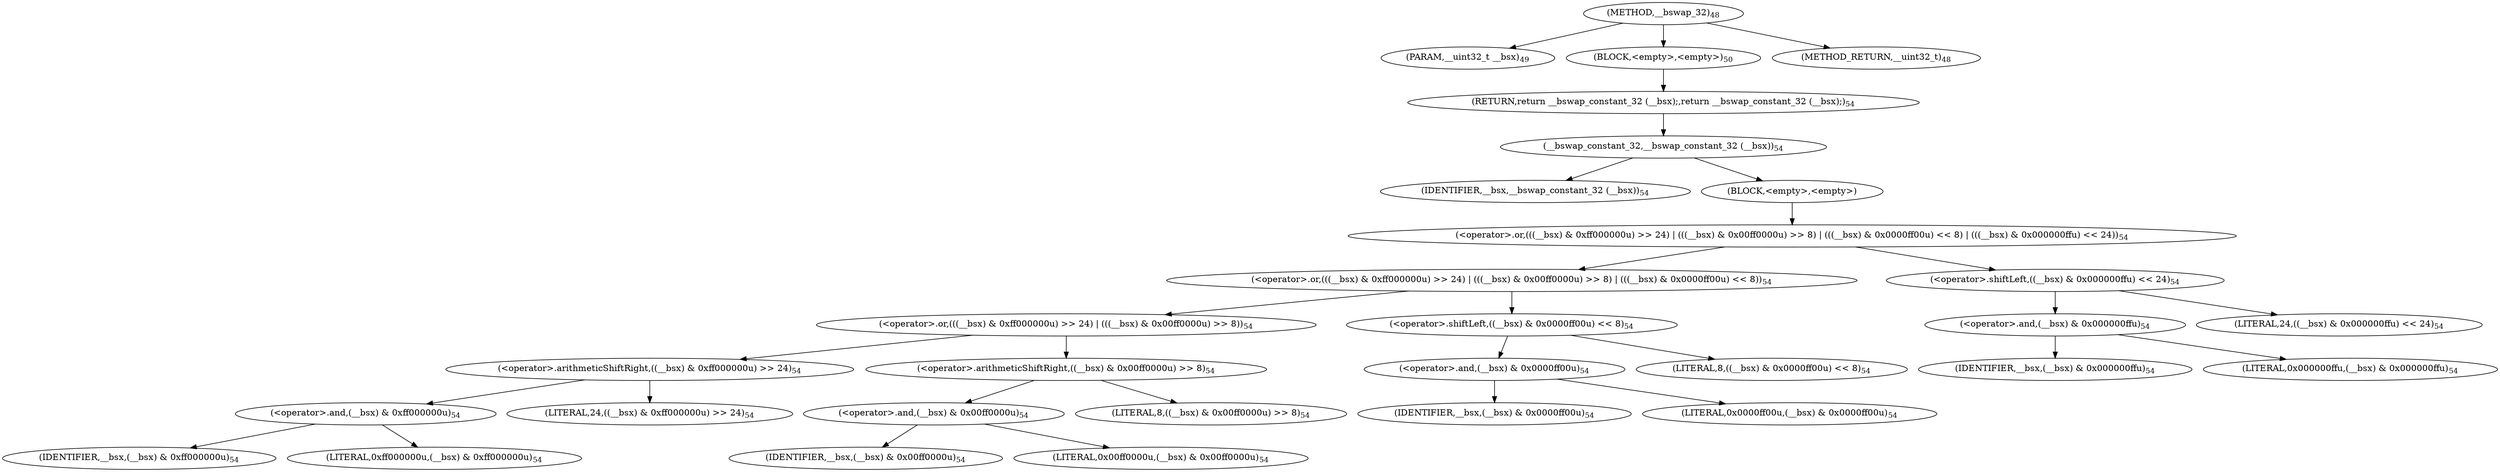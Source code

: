 digraph "__bswap_32" {  
"21689" [label = <(METHOD,__bswap_32)<SUB>48</SUB>> ]
"21690" [label = <(PARAM,__uint32_t __bsx)<SUB>49</SUB>> ]
"21691" [label = <(BLOCK,&lt;empty&gt;,&lt;empty&gt;)<SUB>50</SUB>> ]
"21692" [label = <(RETURN,return __bswap_constant_32 (__bsx);,return __bswap_constant_32 (__bsx);)<SUB>54</SUB>> ]
"21693" [label = <(__bswap_constant_32,__bswap_constant_32 (__bsx))<SUB>54</SUB>> ]
"21694" [label = <(IDENTIFIER,__bsx,__bswap_constant_32 (__bsx))<SUB>54</SUB>> ]
"21695" [label = <(BLOCK,&lt;empty&gt;,&lt;empty&gt;)> ]
"21696" [label = <(&lt;operator&gt;.or,(((__bsx) &amp; 0xff000000u) &gt;&gt; 24) | (((__bsx) &amp; 0x00ff0000u) &gt;&gt; 8) | (((__bsx) &amp; 0x0000ff00u) &lt;&lt; 8) | (((__bsx) &amp; 0x000000ffu) &lt;&lt; 24))<SUB>54</SUB>> ]
"21697" [label = <(&lt;operator&gt;.or,(((__bsx) &amp; 0xff000000u) &gt;&gt; 24) | (((__bsx) &amp; 0x00ff0000u) &gt;&gt; 8) | (((__bsx) &amp; 0x0000ff00u) &lt;&lt; 8))<SUB>54</SUB>> ]
"21698" [label = <(&lt;operator&gt;.or,(((__bsx) &amp; 0xff000000u) &gt;&gt; 24) | (((__bsx) &amp; 0x00ff0000u) &gt;&gt; 8))<SUB>54</SUB>> ]
"21699" [label = <(&lt;operator&gt;.arithmeticShiftRight,((__bsx) &amp; 0xff000000u) &gt;&gt; 24)<SUB>54</SUB>> ]
"21700" [label = <(&lt;operator&gt;.and,(__bsx) &amp; 0xff000000u)<SUB>54</SUB>> ]
"21701" [label = <(IDENTIFIER,__bsx,(__bsx) &amp; 0xff000000u)<SUB>54</SUB>> ]
"21702" [label = <(LITERAL,0xff000000u,(__bsx) &amp; 0xff000000u)<SUB>54</SUB>> ]
"21703" [label = <(LITERAL,24,((__bsx) &amp; 0xff000000u) &gt;&gt; 24)<SUB>54</SUB>> ]
"21704" [label = <(&lt;operator&gt;.arithmeticShiftRight,((__bsx) &amp; 0x00ff0000u) &gt;&gt; 8)<SUB>54</SUB>> ]
"21705" [label = <(&lt;operator&gt;.and,(__bsx) &amp; 0x00ff0000u)<SUB>54</SUB>> ]
"21706" [label = <(IDENTIFIER,__bsx,(__bsx) &amp; 0x00ff0000u)<SUB>54</SUB>> ]
"21707" [label = <(LITERAL,0x00ff0000u,(__bsx) &amp; 0x00ff0000u)<SUB>54</SUB>> ]
"21708" [label = <(LITERAL,8,((__bsx) &amp; 0x00ff0000u) &gt;&gt; 8)<SUB>54</SUB>> ]
"21709" [label = <(&lt;operator&gt;.shiftLeft,((__bsx) &amp; 0x0000ff00u) &lt;&lt; 8)<SUB>54</SUB>> ]
"21710" [label = <(&lt;operator&gt;.and,(__bsx) &amp; 0x0000ff00u)<SUB>54</SUB>> ]
"21711" [label = <(IDENTIFIER,__bsx,(__bsx) &amp; 0x0000ff00u)<SUB>54</SUB>> ]
"21712" [label = <(LITERAL,0x0000ff00u,(__bsx) &amp; 0x0000ff00u)<SUB>54</SUB>> ]
"21713" [label = <(LITERAL,8,((__bsx) &amp; 0x0000ff00u) &lt;&lt; 8)<SUB>54</SUB>> ]
"21714" [label = <(&lt;operator&gt;.shiftLeft,((__bsx) &amp; 0x000000ffu) &lt;&lt; 24)<SUB>54</SUB>> ]
"21715" [label = <(&lt;operator&gt;.and,(__bsx) &amp; 0x000000ffu)<SUB>54</SUB>> ]
"21716" [label = <(IDENTIFIER,__bsx,(__bsx) &amp; 0x000000ffu)<SUB>54</SUB>> ]
"21717" [label = <(LITERAL,0x000000ffu,(__bsx) &amp; 0x000000ffu)<SUB>54</SUB>> ]
"21718" [label = <(LITERAL,24,((__bsx) &amp; 0x000000ffu) &lt;&lt; 24)<SUB>54</SUB>> ]
"21719" [label = <(METHOD_RETURN,__uint32_t)<SUB>48</SUB>> ]
  "21689" -> "21690" 
  "21689" -> "21691" 
  "21689" -> "21719" 
  "21691" -> "21692" 
  "21692" -> "21693" 
  "21693" -> "21694" 
  "21693" -> "21695" 
  "21695" -> "21696" 
  "21696" -> "21697" 
  "21696" -> "21714" 
  "21697" -> "21698" 
  "21697" -> "21709" 
  "21698" -> "21699" 
  "21698" -> "21704" 
  "21699" -> "21700" 
  "21699" -> "21703" 
  "21700" -> "21701" 
  "21700" -> "21702" 
  "21704" -> "21705" 
  "21704" -> "21708" 
  "21705" -> "21706" 
  "21705" -> "21707" 
  "21709" -> "21710" 
  "21709" -> "21713" 
  "21710" -> "21711" 
  "21710" -> "21712" 
  "21714" -> "21715" 
  "21714" -> "21718" 
  "21715" -> "21716" 
  "21715" -> "21717" 
}
